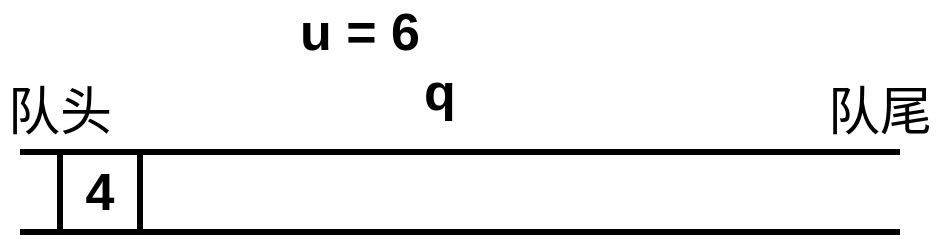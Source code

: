 <mxfile version="14.3.2" type="github">
  <diagram id="orrq4jrZ4coOy2VoVbbB" name="Page-1">
    <mxGraphModel dx="782" dy="381" grid="1" gridSize="10" guides="1" tooltips="1" connect="1" arrows="1" fold="1" page="1" pageScale="1" pageWidth="827" pageHeight="1169" math="0" shadow="0">
      <root>
        <mxCell id="0" />
        <mxCell id="1" parent="0" />
        <mxCell id="Lh4PSJ8hH-8-BIO5ha3O-1" value="" style="endArrow=none;html=1;strokeWidth=3;" edge="1" parent="1">
          <mxGeometry width="50" height="50" relative="1" as="geometry">
            <mxPoint x="100" y="200" as="sourcePoint" />
            <mxPoint x="540" y="200" as="targetPoint" />
          </mxGeometry>
        </mxCell>
        <mxCell id="Lh4PSJ8hH-8-BIO5ha3O-2" value="" style="endArrow=none;html=1;strokeWidth=3;" edge="1" parent="1">
          <mxGeometry width="50" height="50" relative="1" as="geometry">
            <mxPoint x="100" y="240" as="sourcePoint" />
            <mxPoint x="540" y="240" as="targetPoint" />
          </mxGeometry>
        </mxCell>
        <mxCell id="Lh4PSJ8hH-8-BIO5ha3O-9" value="队头" style="text;html=1;strokeColor=none;fillColor=none;align=center;verticalAlign=middle;whiteSpace=wrap;rounded=0;fontSize=26;" vertex="1" parent="1">
          <mxGeometry x="90" y="170" width="60" height="20" as="geometry" />
        </mxCell>
        <mxCell id="Lh4PSJ8hH-8-BIO5ha3O-10" value="队尾" style="text;html=1;strokeColor=none;fillColor=none;align=center;verticalAlign=middle;whiteSpace=wrap;rounded=0;fontSize=26;" vertex="1" parent="1">
          <mxGeometry x="500" y="170" width="60" height="20" as="geometry" />
        </mxCell>
        <mxCell id="Lh4PSJ8hH-8-BIO5ha3O-12" value="q" style="text;html=1;strokeColor=none;fillColor=none;align=center;verticalAlign=middle;whiteSpace=wrap;rounded=0;fontSize=26;fontStyle=1" vertex="1" parent="1">
          <mxGeometry x="290" y="160" width="40" height="20" as="geometry" />
        </mxCell>
        <mxCell id="Lh4PSJ8hH-8-BIO5ha3O-15" value="u = 6" style="text;html=1;strokeColor=none;fillColor=none;align=center;verticalAlign=middle;whiteSpace=wrap;rounded=0;fontSize=26;fontStyle=1" vertex="1" parent="1">
          <mxGeometry x="230" y="130" width="80" height="20" as="geometry" />
        </mxCell>
        <mxCell id="Lh4PSJ8hH-8-BIO5ha3O-16" value="4" style="whiteSpace=wrap;html=1;aspect=fixed;strokeWidth=3;fillColor=none;fontSize=26;fontStyle=1" vertex="1" parent="1">
          <mxGeometry x="120" y="200" width="40" height="40" as="geometry" />
        </mxCell>
      </root>
    </mxGraphModel>
  </diagram>
</mxfile>
